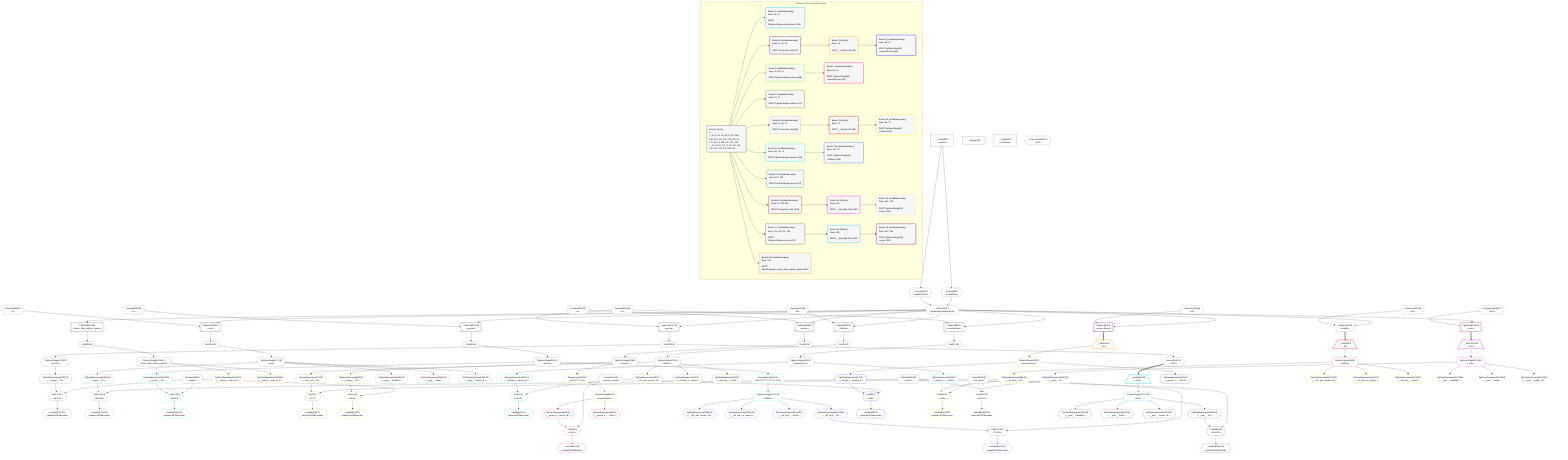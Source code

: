 %%{init: {'themeVariables': { 'fontSize': '12px'}}}%%
graph TD
    classDef path fill:#eee,stroke:#000,color:#000
    classDef plan fill:#fff,stroke-width:1px,color:#000
    classDef itemplan fill:#fff,stroke-width:2px,color:#000
    classDef unbatchedplan fill:#dff,stroke-width:1px,color:#000
    classDef sideeffectplan fill:#fcc,stroke-width:2px,color:#000
    classDef bucket fill:#f6f6f6,color:#000,stroke-width:2px,text-align:left


    %% plan dependencies
    Object11{{"Object[11∈0]<br />ᐸ{pgSettings,withPgClient}ᐳ"}}:::plan
    Access9{{"Access[9∈0]<br />ᐸ3.pgSettingsᐳ"}}:::plan
    Access10{{"Access[10∈0]<br />ᐸ3.withPgClientᐳ"}}:::plan
    Access9 & Access10 --> Object11
    PgSelect8[["PgSelect[8∈0]<br />ᐸpersonSecretᐳ"]]:::plan
    Constant219{{"Constant[219∈0]<br />ᐸ3ᐳ"}}:::plan
    Object11 & Constant219 --> PgSelect8
    PgSelect43[["PgSelect[43∈0]<br />ᐸpersonᐳ"]]:::plan
    Constant220{{"Constant[220∈0]<br />ᐸ1ᐳ"}}:::plan
    Object11 & Constant220 --> PgSelect43
    PgSelect67[["PgSelect[67∈0]<br />ᐸleftArmᐳ"]]:::plan
    Constant221{{"Constant[221∈0]<br />ᐸ42ᐳ"}}:::plan
    Object11 & Constant221 --> PgSelect67
    PgSelect106[["PgSelect[106∈0]<br />ᐸpersonᐳ"]]:::plan
    Constant222{{"Constant[222∈0]<br />ᐸ2ᐳ"}}:::plan
    Object11 & Constant222 --> PgSelect106
    PgSelect132[["PgSelect[132∈0]<br />ᐸpostᐳ"]]:::plan
    Constant223{{"Constant[223∈0]<br />ᐸ7ᐳ"}}:::plan
    Object11 & Constant223 --> PgSelect132
    PgSelect171[["PgSelect[171∈0]<br />ᐸpersonᐳ"]]:::plan
    Object11 & Constant219 --> PgSelect171
    __Value3["__Value[3∈0]<br />ᐸcontextᐳ"]:::plan
    __Value3 --> Access9
    __Value3 --> Access10
    First12{{"First[12∈0]"}}:::plan
    PgSelect8 --> First12
    PgSelectSingle13{{"PgSelectSingle[13∈0]<br />ᐸpersonSecretᐳ"}}:::plan
    First12 --> PgSelectSingle13
    First47{{"First[47∈0]"}}:::plan
    PgSelect43 --> First47
    PgSelectSingle48{{"PgSelectSingle[48∈0]<br />ᐸpersonᐳ"}}:::plan
    First47 --> PgSelectSingle48
    First71{{"First[71∈0]"}}:::plan
    PgSelect67 --> First71
    PgSelectSingle72{{"PgSelectSingle[72∈0]<br />ᐸleftArmᐳ"}}:::plan
    First71 --> PgSelectSingle72
    First110{{"First[110∈0]"}}:::plan
    PgSelect106 --> First110
    PgSelectSingle111{{"PgSelectSingle[111∈0]<br />ᐸpersonᐳ"}}:::plan
    First110 --> PgSelectSingle111
    First136{{"First[136∈0]"}}:::plan
    PgSelect132 --> First136
    PgSelectSingle137{{"PgSelectSingle[137∈0]<br />ᐸpostᐳ"}}:::plan
    First136 --> PgSelectSingle137
    First175{{"First[175∈0]"}}:::plan
    PgSelect171 --> First175
    PgSelectSingle176{{"PgSelectSingle[176∈0]<br />ᐸpersonᐳ"}}:::plan
    First175 --> PgSelectSingle176
    PgSelect206[["PgSelect[206∈0]<br />ᐸreturn_table_without_grantsᐳ"]]:::plan
    Object11 --> PgSelect206
    First210{{"First[210∈0]"}}:::plan
    PgSelect206 --> First210
    PgSelectSingle211{{"PgSelectSingle[211∈0]<br />ᐸreturn_table_without_grantsᐳ"}}:::plan
    First210 --> PgSelectSingle211
    __Value0["__Value[0∈0]"]:::plan
    __Value5["__Value[5∈0]<br />ᐸrootValueᐳ"]:::plan
    Constant14{{"Constant[14∈0]<br />ᐸ'person_secrets'ᐳ"}}:::plan
    Connection32{{"Connection[32∈0]<br />ᐸ28ᐳ"}}:::plan
    Constant49{{"Constant[49∈0]<br />ᐸ'people'ᐳ"}}:::plan
    Constant73{{"Constant[73∈0]<br />ᐸ'left_arms'ᐳ"}}:::plan
    Connection93{{"Connection[93∈0]<br />ᐸ89ᐳ"}}:::plan
    Constant138{{"Constant[138∈0]<br />ᐸ'posts'ᐳ"}}:::plan
    Connection158{{"Connection[158∈0]<br />ᐸ154ᐳ"}}:::plan
    PgClassExpression212{{"PgClassExpression[212∈20]<br />ᐸ__return_t...rson_id_1”ᐳ"}}:::plan
    PgSelectSingle211 --> PgClassExpression212
    PgClassExpression213{{"PgClassExpression[213∈20]<br />ᐸ__return_t...rson_id_2”ᐳ"}}:::plan
    PgSelectSingle211 --> PgClassExpression213
    List179{{"List[179∈17]<br />ᐸ49,178ᐳ"}}:::plan
    PgClassExpression178{{"PgClassExpression[178∈17]<br />ᐸ__person__.”id”ᐳ"}}:::plan
    Constant49 & PgClassExpression178 --> List179
    PgSelectSingle176 --> PgClassExpression178
    Lambda180{{"Lambda[180∈17]<br />ᐸbase64JSONEncodeᐳ"}}:::plan
    List179 --> Lambda180
    Access218{{"Access[218∈17]<br />ᐸ175.0ᐳ"}}:::plan
    First175 --> Access218
    Connection194{{"Connection[194∈17]<br />ᐸ190ᐳ"}}:::plan
    PgSelect159[["PgSelect[159∈14]<br />ᐸpostᐳ"]]:::plan
    Object11 & Connection158 --> PgSelect159
    List140{{"List[140∈13]<br />ᐸ138,139ᐳ"}}:::plan
    PgClassExpression139{{"PgClassExpression[139∈13]<br />ᐸ__post__.”id”ᐳ"}}:::plan
    Constant138 & PgClassExpression139 --> List140
    PgSelectSingle137 --> PgClassExpression139
    Lambda141{{"Lambda[141∈13]<br />ᐸbase64JSONEncodeᐳ"}}:::plan
    List140 --> Lambda141
    PgClassExpression143{{"PgClassExpression[143∈13]<br />ᐸ__post__.”headline”ᐳ"}}:::plan
    PgSelectSingle137 --> PgClassExpression143
    PgClassExpression144{{"PgClassExpression[144∈13]<br />ᐸ__post__.”body”ᐳ"}}:::plan
    PgSelectSingle137 --> PgClassExpression144
    PgClassExpression145{{"PgClassExpression[145∈13]<br />ᐸ__post__.”author_id”ᐳ"}}:::plan
    PgSelectSingle137 --> PgClassExpression145
    List114{{"List[114∈11]<br />ᐸ49,113ᐳ"}}:::plan
    PgClassExpression113{{"PgClassExpression[113∈11]<br />ᐸ__person__.”id”ᐳ"}}:::plan
    Constant49 & PgClassExpression113 --> List114
    PgSelectSingle111 --> PgClassExpression113
    Lambda115{{"Lambda[115∈11]<br />ᐸbase64JSONEncodeᐳ"}}:::plan
    List114 --> Lambda115
    RemapKeys216{{"RemapKeys[216∈11]<br />ᐸ111:{”0”:0,”1”:1,”2”:2,”3”:3}ᐳ"}}:::plan
    PgSelectSingle111 --> RemapKeys216
    PgSelectSingle122{{"PgSelectSingle[122∈11]<br />ᐸleftArmᐳ"}}:::plan
    RemapKeys216 --> PgSelectSingle122
    PgSelect94[["PgSelect[94∈8]<br />ᐸleftArmᐳ"]]:::plan
    Object11 & Connection93 --> PgSelect94
    List75{{"List[75∈7]<br />ᐸ73,74ᐳ"}}:::plan
    PgClassExpression74{{"PgClassExpression[74∈7]<br />ᐸ__left_arm__.”id”ᐳ"}}:::plan
    Constant73 & PgClassExpression74 --> List75
    PgSelectSingle72 --> PgClassExpression74
    Lambda76{{"Lambda[76∈7]<br />ᐸbase64JSONEncodeᐳ"}}:::plan
    List75 --> Lambda76
    PgClassExpression78{{"PgClassExpression[78∈7]<br />ᐸ__left_arm...person_id”ᐳ"}}:::plan
    PgSelectSingle72 --> PgClassExpression78
    PgClassExpression79{{"PgClassExpression[79∈7]<br />ᐸ__left_arm...in_metres”ᐳ"}}:::plan
    PgSelectSingle72 --> PgClassExpression79
    PgClassExpression80{{"PgClassExpression[80∈7]<br />ᐸ__left_arm__.”mood”ᐳ"}}:::plan
    PgSelectSingle72 --> PgClassExpression80
    List51{{"List[51∈5]<br />ᐸ49,50ᐳ"}}:::plan
    PgClassExpression50{{"PgClassExpression[50∈5]<br />ᐸ__person__.”id”ᐳ"}}:::plan
    Constant49 & PgClassExpression50 --> List51
    PgSelectSingle48 --> PgClassExpression50
    Lambda52{{"Lambda[52∈5]<br />ᐸbase64JSONEncodeᐳ"}}:::plan
    List51 --> Lambda52
    RemapKeys214{{"RemapKeys[214∈5]<br />ᐸ48:{”0”:0,”1”:1}ᐳ"}}:::plan
    PgSelectSingle48 --> RemapKeys214
    PgSelectSingle59{{"PgSelectSingle[59∈5]<br />ᐸpersonSecretᐳ"}}:::plan
    RemapKeys214 --> PgSelectSingle59
    PgSelect33[["PgSelect[33∈2]<br />ᐸpersonSecretᐳ"]]:::plan
    Object11 & Connection32 --> PgSelect33
    List16{{"List[16∈1]<br />ᐸ14,15ᐳ"}}:::plan
    PgClassExpression15{{"PgClassExpression[15∈1]<br />ᐸ__person_s...person_id”ᐳ"}}:::plan
    Constant14 & PgClassExpression15 --> List16
    PgSelectSingle13 --> PgClassExpression15
    Lambda17{{"Lambda[17∈1]<br />ᐸbase64JSONEncodeᐳ"}}:::plan
    List16 --> Lambda17
    PgClassExpression19{{"PgClassExpression[19∈1]<br />ᐸ__person_s..._.”sekrit”ᐳ"}}:::plan
    PgSelectSingle13 --> PgClassExpression19
    List62{{"List[62∈6]<br />ᐸ14,61ᐳ"}}:::plan
    PgClassExpression61{{"PgClassExpression[61∈6]<br />ᐸ__person_s...person_id”ᐳ"}}:::plan
    Constant14 & PgClassExpression61 --> List62
    List125{{"List[125∈12]<br />ᐸ73,124ᐳ"}}:::plan
    PgClassExpression124{{"PgClassExpression[124∈12]<br />ᐸ__left_arm__.”id”ᐳ"}}:::plan
    Constant73 & PgClassExpression124 --> List125
    __Item34[/"__Item[34∈3]<br />ᐸ33ᐳ"\]:::itemplan
    PgSelect33 ==> __Item34
    PgSelectSingle35{{"PgSelectSingle[35∈3]<br />ᐸpersonSecretᐳ"}}:::plan
    __Item34 --> PgSelectSingle35
    PgSelectSingle59 --> PgClassExpression61
    Lambda63{{"Lambda[63∈6]<br />ᐸbase64JSONEncodeᐳ"}}:::plan
    List62 --> Lambda63
    PgClassExpression65{{"PgClassExpression[65∈6]<br />ᐸ__person_s..._.”sekrit”ᐳ"}}:::plan
    PgSelectSingle59 --> PgClassExpression65
    __Item95[/"__Item[95∈9]<br />ᐸ94ᐳ"\]:::itemplan
    PgSelect94 ==> __Item95
    PgSelectSingle96{{"PgSelectSingle[96∈9]<br />ᐸleftArmᐳ"}}:::plan
    __Item95 --> PgSelectSingle96
    PgSelectSingle122 --> PgClassExpression124
    Lambda126{{"Lambda[126∈12]<br />ᐸbase64JSONEncodeᐳ"}}:::plan
    List125 --> Lambda126
    PgClassExpression128{{"PgClassExpression[128∈12]<br />ᐸ__left_arm...person_id”ᐳ"}}:::plan
    PgSelectSingle122 --> PgClassExpression128
    PgClassExpression129{{"PgClassExpression[129∈12]<br />ᐸ__left_arm...in_metres”ᐳ"}}:::plan
    PgSelectSingle122 --> PgClassExpression129
    PgClassExpression130{{"PgClassExpression[130∈12]<br />ᐸ__left_arm__.”mood”ᐳ"}}:::plan
    PgSelectSingle122 --> PgClassExpression130
    __Item160[/"__Item[160∈15]<br />ᐸ159ᐳ"\]:::itemplan
    PgSelect159 ==> __Item160
    PgSelectSingle161{{"PgSelectSingle[161∈15]<br />ᐸpostᐳ"}}:::plan
    __Item160 --> PgSelectSingle161
    __Item196[/"__Item[196∈18]<br />ᐸ218ᐳ"\]:::itemplan
    Access218 ==> __Item196
    PgSelectSingle197{{"PgSelectSingle[197∈18]<br />ᐸpostᐳ"}}:::plan
    __Item196 --> PgSelectSingle197
    List38{{"List[38∈4]<br />ᐸ14,37ᐳ"}}:::plan
    PgClassExpression37{{"PgClassExpression[37∈4]<br />ᐸ__person_s...person_id”ᐳ"}}:::plan
    Constant14 & PgClassExpression37 --> List38
    List99{{"List[99∈10]<br />ᐸ73,98ᐳ"}}:::plan
    PgClassExpression98{{"PgClassExpression[98∈10]<br />ᐸ__left_arm__.”id”ᐳ"}}:::plan
    Constant73 & PgClassExpression98 --> List99
    List164{{"List[164∈16]<br />ᐸ138,163ᐳ"}}:::plan
    PgClassExpression163{{"PgClassExpression[163∈16]<br />ᐸ__post__.”id”ᐳ"}}:::plan
    Constant138 & PgClassExpression163 --> List164
    List200{{"List[200∈19]<br />ᐸ138,199ᐳ"}}:::plan
    PgClassExpression199{{"PgClassExpression[199∈19]<br />ᐸ__post__.”id”ᐳ"}}:::plan
    Constant138 & PgClassExpression199 --> List200
    PgSelectSingle35 --> PgClassExpression37
    Lambda39{{"Lambda[39∈4]<br />ᐸbase64JSONEncodeᐳ"}}:::plan
    List38 --> Lambda39
    PgClassExpression41{{"PgClassExpression[41∈4]<br />ᐸ__person_s..._.”sekrit”ᐳ"}}:::plan
    PgSelectSingle35 --> PgClassExpression41
    PgSelectSingle96 --> PgClassExpression98
    Lambda100{{"Lambda[100∈10]<br />ᐸbase64JSONEncodeᐳ"}}:::plan
    List99 --> Lambda100
    PgClassExpression102{{"PgClassExpression[102∈10]<br />ᐸ__left_arm...person_id”ᐳ"}}:::plan
    PgSelectSingle96 --> PgClassExpression102
    PgClassExpression103{{"PgClassExpression[103∈10]<br />ᐸ__left_arm...in_metres”ᐳ"}}:::plan
    PgSelectSingle96 --> PgClassExpression103
    PgClassExpression104{{"PgClassExpression[104∈10]<br />ᐸ__left_arm__.”mood”ᐳ"}}:::plan
    PgSelectSingle96 --> PgClassExpression104
    PgSelectSingle161 --> PgClassExpression163
    Lambda165{{"Lambda[165∈16]<br />ᐸbase64JSONEncodeᐳ"}}:::plan
    List164 --> Lambda165
    PgClassExpression167{{"PgClassExpression[167∈16]<br />ᐸ__post__.”headline”ᐳ"}}:::plan
    PgSelectSingle161 --> PgClassExpression167
    PgClassExpression168{{"PgClassExpression[168∈16]<br />ᐸ__post__.”body”ᐳ"}}:::plan
    PgSelectSingle161 --> PgClassExpression168
    PgClassExpression169{{"PgClassExpression[169∈16]<br />ᐸ__post__.”author_id”ᐳ"}}:::plan
    PgSelectSingle161 --> PgClassExpression169
    PgSelectSingle197 --> PgClassExpression199
    Lambda201{{"Lambda[201∈19]<br />ᐸbase64JSONEncodeᐳ"}}:::plan
    List200 --> Lambda201
    PgClassExpression203{{"PgClassExpression[203∈19]<br />ᐸ__post__.”headline”ᐳ"}}:::plan
    PgSelectSingle197 --> PgClassExpression203
    PgClassExpression204{{"PgClassExpression[204∈19]<br />ᐸ__post__.”body”ᐳ"}}:::plan
    PgSelectSingle197 --> PgClassExpression204
    PgClassExpression205{{"PgClassExpression[205∈19]<br />ᐸ__post__.”author_id”ᐳ"}}:::plan
    PgSelectSingle197 --> PgClassExpression205

    %% define steps

    subgraph "Buckets for queries/v4/rbac.basic"
    Bucket0("Bucket 0 (root)<br />1: <br />ᐳ: 9, 10, 14, 32, 49, 73, 93, 138, 158, 219, 220, 221, 222, 223, 11<br />2: 8, 43, 67, 106, 132, 171, 206<br />ᐳ: 12, 13, 47, 48, 71, 72, 110, 111, 136, 137, 175, 176, 210, 211"):::bucket
    classDef bucket0 stroke:#696969
    class Bucket0,__Value0,__Value3,__Value5,PgSelect8,Access9,Access10,Object11,First12,PgSelectSingle13,Constant14,Connection32,PgSelect43,First47,PgSelectSingle48,Constant49,PgSelect67,First71,PgSelectSingle72,Constant73,Connection93,PgSelect106,First110,PgSelectSingle111,PgSelect132,First136,PgSelectSingle137,Constant138,Connection158,PgSelect171,First175,PgSelectSingle176,PgSelect206,First210,PgSelectSingle211,Constant219,Constant220,Constant221,Constant222,Constant223 bucket0
    Bucket1("Bucket 1 (nullableBoundary)<br />Deps: 13, 14<br /><br />ROOT PgSelectSingleᐸpersonSecretᐳ[13]"):::bucket
    classDef bucket1 stroke:#00bfff
    class Bucket1,PgClassExpression15,List16,Lambda17,PgClassExpression19 bucket1
    Bucket2("Bucket 2 (nullableBoundary)<br />Deps: 11, 32, 14<br /><br />ROOT Connectionᐸ28ᐳ[32]"):::bucket
    classDef bucket2 stroke:#7f007f
    class Bucket2,PgSelect33 bucket2
    Bucket3("Bucket 3 (listItem)<br />Deps: 14<br /><br />ROOT __Item{3}ᐸ33ᐳ[34]"):::bucket
    classDef bucket3 stroke:#ffa500
    class Bucket3,__Item34,PgSelectSingle35 bucket3
    Bucket4("Bucket 4 (nullableBoundary)<br />Deps: 35, 14<br /><br />ROOT PgSelectSingle{3}ᐸpersonSecretᐳ[35]"):::bucket
    classDef bucket4 stroke:#0000ff
    class Bucket4,PgClassExpression37,List38,Lambda39,PgClassExpression41 bucket4
    Bucket5("Bucket 5 (nullableBoundary)<br />Deps: 48, 49, 14<br /><br />ROOT PgSelectSingleᐸpersonᐳ[48]"):::bucket
    classDef bucket5 stroke:#7fff00
    class Bucket5,PgClassExpression50,List51,Lambda52,PgSelectSingle59,RemapKeys214 bucket5
    Bucket6("Bucket 6 (nullableBoundary)<br />Deps: 59, 14<br /><br />ROOT PgSelectSingle{5}ᐸpersonSecretᐳ[59]"):::bucket
    classDef bucket6 stroke:#ff1493
    class Bucket6,PgClassExpression61,List62,Lambda63,PgClassExpression65 bucket6
    Bucket7("Bucket 7 (nullableBoundary)<br />Deps: 72, 73<br /><br />ROOT PgSelectSingleᐸleftArmᐳ[72]"):::bucket
    classDef bucket7 stroke:#808000
    class Bucket7,PgClassExpression74,List75,Lambda76,PgClassExpression78,PgClassExpression79,PgClassExpression80 bucket7
    Bucket8("Bucket 8 (nullableBoundary)<br />Deps: 11, 93, 73<br /><br />ROOT Connectionᐸ89ᐳ[93]"):::bucket
    classDef bucket8 stroke:#dda0dd
    class Bucket8,PgSelect94 bucket8
    Bucket9("Bucket 9 (listItem)<br />Deps: 73<br /><br />ROOT __Item{9}ᐸ94ᐳ[95]"):::bucket
    classDef bucket9 stroke:#ff0000
    class Bucket9,__Item95,PgSelectSingle96 bucket9
    Bucket10("Bucket 10 (nullableBoundary)<br />Deps: 96, 73<br /><br />ROOT PgSelectSingle{9}ᐸleftArmᐳ[96]"):::bucket
    classDef bucket10 stroke:#ffff00
    class Bucket10,PgClassExpression98,List99,Lambda100,PgClassExpression102,PgClassExpression103,PgClassExpression104 bucket10
    Bucket11("Bucket 11 (nullableBoundary)<br />Deps: 111, 49, 73<br /><br />ROOT PgSelectSingleᐸpersonᐳ[111]"):::bucket
    classDef bucket11 stroke:#00ffff
    class Bucket11,PgClassExpression113,List114,Lambda115,PgSelectSingle122,RemapKeys216 bucket11
    Bucket12("Bucket 12 (nullableBoundary)<br />Deps: 122, 73<br /><br />ROOT PgSelectSingle{11}ᐸleftArmᐳ[122]"):::bucket
    classDef bucket12 stroke:#4169e1
    class Bucket12,PgClassExpression124,List125,Lambda126,PgClassExpression128,PgClassExpression129,PgClassExpression130 bucket12
    Bucket13("Bucket 13 (nullableBoundary)<br />Deps: 137, 138<br /><br />ROOT PgSelectSingleᐸpostᐳ[137]"):::bucket
    classDef bucket13 stroke:#3cb371
    class Bucket13,PgClassExpression139,List140,Lambda141,PgClassExpression143,PgClassExpression144,PgClassExpression145 bucket13
    Bucket14("Bucket 14 (nullableBoundary)<br />Deps: 11, 158, 138<br /><br />ROOT Connectionᐸ154ᐳ[158]"):::bucket
    classDef bucket14 stroke:#a52a2a
    class Bucket14,PgSelect159 bucket14
    Bucket15("Bucket 15 (listItem)<br />Deps: 138<br /><br />ROOT __Item{15}ᐸ159ᐳ[160]"):::bucket
    classDef bucket15 stroke:#ff00ff
    class Bucket15,__Item160,PgSelectSingle161 bucket15
    Bucket16("Bucket 16 (nullableBoundary)<br />Deps: 161, 138<br /><br />ROOT PgSelectSingle{15}ᐸpostᐳ[161]"):::bucket
    classDef bucket16 stroke:#f5deb3
    class Bucket16,PgClassExpression163,List164,Lambda165,PgClassExpression167,PgClassExpression168,PgClassExpression169 bucket16
    Bucket17("Bucket 17 (nullableBoundary)<br />Deps: 176, 49, 175, 138<br /><br />ROOT PgSelectSingleᐸpersonᐳ[176]"):::bucket
    classDef bucket17 stroke:#696969
    class Bucket17,PgClassExpression178,List179,Lambda180,Connection194,Access218 bucket17
    Bucket18("Bucket 18 (listItem)<br />Deps: 138<br /><br />ROOT __Item{18}ᐸ218ᐳ[196]"):::bucket
    classDef bucket18 stroke:#00bfff
    class Bucket18,__Item196,PgSelectSingle197 bucket18
    Bucket19("Bucket 19 (nullableBoundary)<br />Deps: 197, 138<br /><br />ROOT PgSelectSingle{18}ᐸpostᐳ[197]"):::bucket
    classDef bucket19 stroke:#7f007f
    class Bucket19,PgClassExpression199,List200,Lambda201,PgClassExpression203,PgClassExpression204,PgClassExpression205 bucket19
    Bucket20("Bucket 20 (nullableBoundary)<br />Deps: 211<br /><br />ROOT PgSelectSingleᐸreturn_table_without_grantsᐳ[211]"):::bucket
    classDef bucket20 stroke:#ffa500
    class Bucket20,PgClassExpression212,PgClassExpression213 bucket20
    Bucket0 --> Bucket1 & Bucket2 & Bucket5 & Bucket7 & Bucket8 & Bucket11 & Bucket13 & Bucket14 & Bucket17 & Bucket20
    Bucket2 --> Bucket3
    Bucket3 --> Bucket4
    Bucket5 --> Bucket6
    Bucket8 --> Bucket9
    Bucket9 --> Bucket10
    Bucket11 --> Bucket12
    Bucket14 --> Bucket15
    Bucket15 --> Bucket16
    Bucket17 --> Bucket18
    Bucket18 --> Bucket19
    end